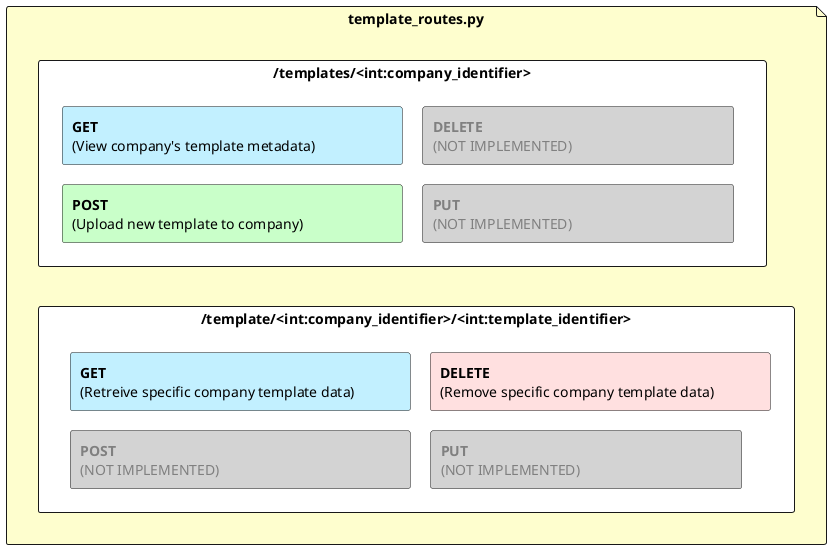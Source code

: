 @startuml
skinparam minClassWidth 200
skinparam nodesep 20
skinparam ranksep 20
'skinparam linetype ortho

file **template_routes.py** as file_templates #FEFECE {
    rectangle **/templates/<int:company_identifier>** as all_templates #ffffff{
    rectangle "**GET**\n(View company's template metadata)\t\t\t" #Application
    rectangle "<color:grey>**DELETE**\n<color:grey>(NOT IMPLEMENTED)\t\t\t\t\t\t" #lightgrey
    rectangle "**POST**\n(Upload new template to company)\t\t\t\t" #technology
    rectangle "<color:grey>**PUT**\n<color:grey>(NOT IMPLEMENTED)\t\t\t\t\t\t" #lightgrey
    }

    rectangle **/template/<int:company_identifier>/<int:template_identifier>** as specific_template #ffffff{
    rectangle "**GET**\n(Retreive specific company template data)\t\t" #Application
    rectangle "**DELETE**\n(Remove specific company template data)\t\t" #Implementation
    rectangle "<color:grey>**POST**\n<color:grey>(NOT IMPLEMENTED)  \t\t\t\t\t\t" #lightgrey
    rectangle "<color:grey>**PUT**\n<color:grey>(NOT IMPLEMENTED)\t\t\t\t\t\t" as e #lightgrey
    }
}

'file_products -d--> all_products
'file_products ---> specific_product
all_templates --[HIDDEN]-> specific_template

@enduml
